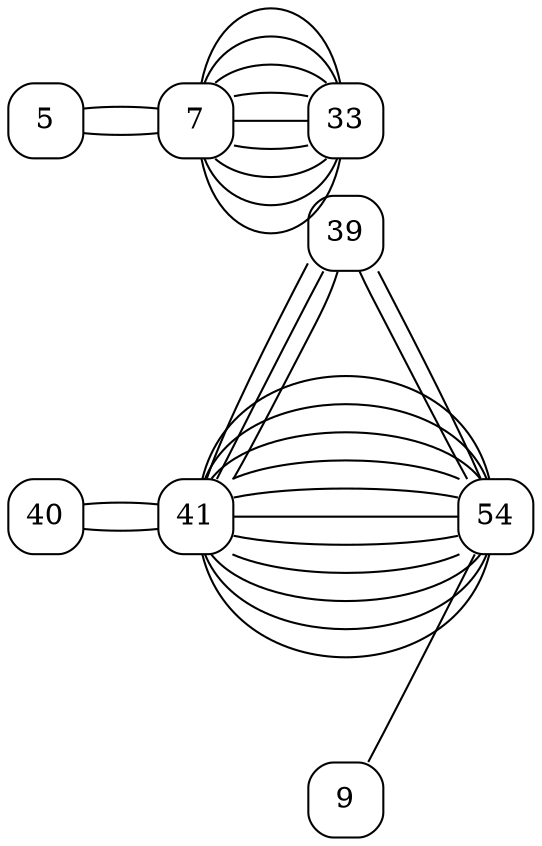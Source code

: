 graph{
	layout=dot
	rankdir=LR
	node [shape=box]
	39 [fillcolor="white", color=black, style="filled,rounded", width=0.5];
	33 [fillcolor="white", color=black, style="filled,rounded", width=0.5];
	54 [fillcolor="white", color=black, style="filled,rounded", width=0.5];
	40 [fillcolor="white", color=black, style="filled,rounded", width=0.5];
	41 [fillcolor="white", color=black, style="filled,rounded", width=0.5];
	5 [fillcolor="white", color=black, style="filled,rounded", width=0.5];
	7 [fillcolor="white", color=black, style="filled,rounded", width=0.5];
	9 [fillcolor="white", color=black, style="filled,rounded", width=0.5];
	5--7 [color=black];
	5--7 [color=black];
	9--54 [color=black];
	39--54 [color=black];
	39--54 [color=black];
	41--54 [color=black];
	41--54 [color=black];
	41--54 [color=black];
	41--54 [color=black];
	41--54 [color=black];
	41--54 [color=black];
	41--54 [color=black];
	41--54 [color=black];
	41--54 [color=black];
	41--54 [color=black];
	41--54 [color=black];
	7--33 [color=black];
	7--33 [color=black];
	7--33 [color=black];
	7--33 [color=black];
	7--33 [color=black];
	7--33 [color=black];
	7--33 [color=black];
	7--33 [color=black];
	7--33 [color=black];
	40--41 [color=black];
	40--41 [color=black];
	41--39 [color=black];
	41--39 [color=black];
	41--39 [color=black];
}
